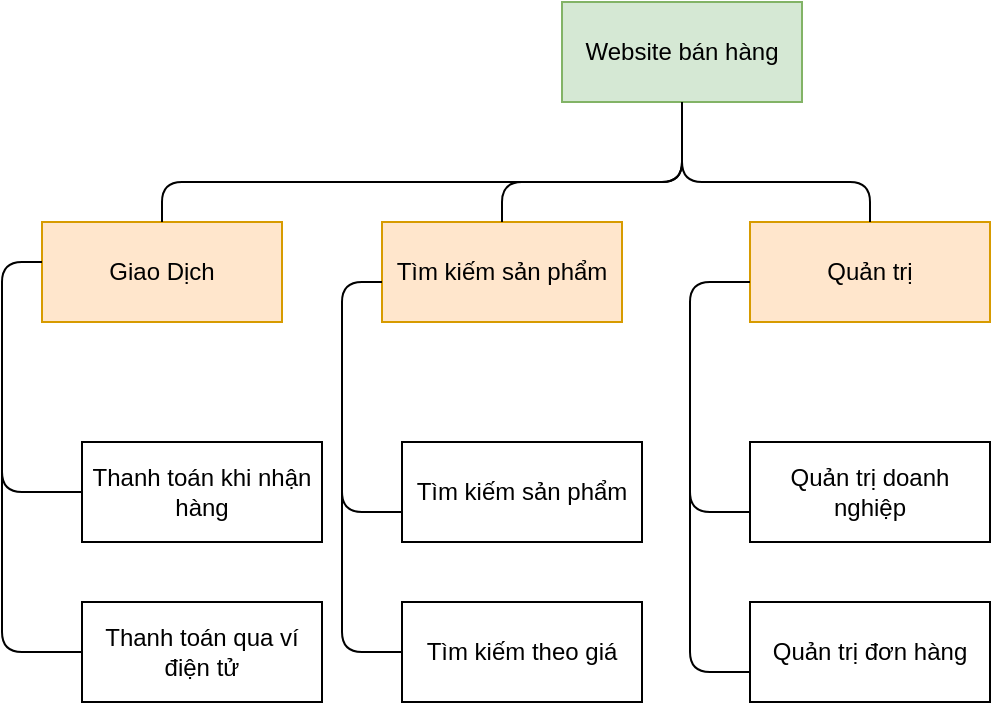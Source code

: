 <mxfile version="14.8.4" type="github">
  <diagram id="C5RBs43oDa-KdzZeNtuy" name="Page-1">
    <mxGraphModel dx="1102" dy="614" grid="1" gridSize="10" guides="1" tooltips="1" connect="1" arrows="1" fold="1" page="1" pageScale="1" pageWidth="827" pageHeight="1169" math="0" shadow="0">
      <root>
        <mxCell id="WIyWlLk6GJQsqaUBKTNV-0" />
        <mxCell id="WIyWlLk6GJQsqaUBKTNV-1" parent="WIyWlLk6GJQsqaUBKTNV-0" />
        <mxCell id="KGBsQp2FqaPfSJsIdFL8-0" value="Website bán hàng" style="rounded=0;whiteSpace=wrap;html=1;fillColor=#d5e8d4;strokeColor=#82b366;" vertex="1" parent="WIyWlLk6GJQsqaUBKTNV-1">
          <mxGeometry x="320" y="70" width="120" height="50" as="geometry" />
        </mxCell>
        <mxCell id="KGBsQp2FqaPfSJsIdFL8-1" value="Giao Dịch" style="rounded=0;whiteSpace=wrap;html=1;fillColor=#ffe6cc;strokeColor=#d79b00;" vertex="1" parent="WIyWlLk6GJQsqaUBKTNV-1">
          <mxGeometry x="60" y="180" width="120" height="50" as="geometry" />
        </mxCell>
        <mxCell id="KGBsQp2FqaPfSJsIdFL8-3" value="Tìm kiếm sản phẩm" style="rounded=0;whiteSpace=wrap;html=1;fillColor=#ffe6cc;strokeColor=#d79b00;" vertex="1" parent="WIyWlLk6GJQsqaUBKTNV-1">
          <mxGeometry x="230" y="180" width="120" height="50" as="geometry" />
        </mxCell>
        <mxCell id="KGBsQp2FqaPfSJsIdFL8-4" value="Quản trị" style="rounded=0;whiteSpace=wrap;html=1;fillColor=#ffe6cc;strokeColor=#d79b00;" vertex="1" parent="WIyWlLk6GJQsqaUBKTNV-1">
          <mxGeometry x="414" y="180" width="120" height="50" as="geometry" />
        </mxCell>
        <mxCell id="KGBsQp2FqaPfSJsIdFL8-7" value="Thanh toán khi nhận hàng&lt;br&gt;" style="rounded=0;whiteSpace=wrap;html=1;" vertex="1" parent="WIyWlLk6GJQsqaUBKTNV-1">
          <mxGeometry x="80" y="290" width="120" height="50" as="geometry" />
        </mxCell>
        <mxCell id="KGBsQp2FqaPfSJsIdFL8-8" value="Thanh toán qua ví điện tử" style="rounded=0;whiteSpace=wrap;html=1;" vertex="1" parent="WIyWlLk6GJQsqaUBKTNV-1">
          <mxGeometry x="80" y="370" width="120" height="50" as="geometry" />
        </mxCell>
        <mxCell id="KGBsQp2FqaPfSJsIdFL8-9" value="" style="endArrow=none;html=1;entryX=0.5;entryY=1;entryDx=0;entryDy=0;exitX=0.5;exitY=0;exitDx=0;exitDy=0;" edge="1" parent="WIyWlLk6GJQsqaUBKTNV-1" source="KGBsQp2FqaPfSJsIdFL8-1" target="KGBsQp2FqaPfSJsIdFL8-0">
          <mxGeometry width="50" height="50" relative="1" as="geometry">
            <mxPoint x="390" y="420" as="sourcePoint" />
            <mxPoint x="440" y="370" as="targetPoint" />
            <Array as="points">
              <mxPoint x="120" y="160" />
              <mxPoint x="380" y="160" />
            </Array>
          </mxGeometry>
        </mxCell>
        <mxCell id="KGBsQp2FqaPfSJsIdFL8-10" value="Tìm kiếm theo giá" style="rounded=0;whiteSpace=wrap;html=1;" vertex="1" parent="WIyWlLk6GJQsqaUBKTNV-1">
          <mxGeometry x="240" y="370" width="120" height="50" as="geometry" />
        </mxCell>
        <mxCell id="KGBsQp2FqaPfSJsIdFL8-11" value="Tìm kiếm sản phẩm" style="rounded=0;whiteSpace=wrap;html=1;" vertex="1" parent="WIyWlLk6GJQsqaUBKTNV-1">
          <mxGeometry x="240" y="290" width="120" height="50" as="geometry" />
        </mxCell>
        <mxCell id="KGBsQp2FqaPfSJsIdFL8-12" value="" style="endArrow=none;html=1;exitX=0.5;exitY=0;exitDx=0;exitDy=0;" edge="1" parent="WIyWlLk6GJQsqaUBKTNV-1" source="KGBsQp2FqaPfSJsIdFL8-3">
          <mxGeometry width="50" height="50" relative="1" as="geometry">
            <mxPoint x="390" y="420" as="sourcePoint" />
            <mxPoint x="380" y="130" as="targetPoint" />
            <Array as="points">
              <mxPoint x="290" y="160" />
              <mxPoint x="380" y="160" />
            </Array>
          </mxGeometry>
        </mxCell>
        <mxCell id="KGBsQp2FqaPfSJsIdFL8-13" value="" style="endArrow=none;html=1;entryX=0.5;entryY=0;entryDx=0;entryDy=0;" edge="1" parent="WIyWlLk6GJQsqaUBKTNV-1" target="KGBsQp2FqaPfSJsIdFL8-4">
          <mxGeometry width="50" height="50" relative="1" as="geometry">
            <mxPoint x="380" y="130" as="sourcePoint" />
            <mxPoint x="440" y="370" as="targetPoint" />
            <Array as="points">
              <mxPoint x="380" y="160" />
              <mxPoint x="474" y="160" />
            </Array>
          </mxGeometry>
        </mxCell>
        <mxCell id="KGBsQp2FqaPfSJsIdFL8-14" value="Quản trị doanh nghiệp" style="rounded=0;whiteSpace=wrap;html=1;" vertex="1" parent="WIyWlLk6GJQsqaUBKTNV-1">
          <mxGeometry x="414" y="290" width="120" height="50" as="geometry" />
        </mxCell>
        <mxCell id="KGBsQp2FqaPfSJsIdFL8-15" value="Quản trị đơn hàng" style="rounded=0;whiteSpace=wrap;html=1;" vertex="1" parent="WIyWlLk6GJQsqaUBKTNV-1">
          <mxGeometry x="414" y="370" width="120" height="50" as="geometry" />
        </mxCell>
        <mxCell id="KGBsQp2FqaPfSJsIdFL8-18" value="" style="endArrow=none;html=1;exitX=0;exitY=0.5;exitDx=0;exitDy=0;" edge="1" parent="WIyWlLk6GJQsqaUBKTNV-1" source="KGBsQp2FqaPfSJsIdFL8-7">
          <mxGeometry width="50" height="50" relative="1" as="geometry">
            <mxPoint x="10" y="250" as="sourcePoint" />
            <mxPoint x="60" y="200" as="targetPoint" />
            <Array as="points">
              <mxPoint x="40" y="315" />
              <mxPoint x="40" y="200" />
            </Array>
          </mxGeometry>
        </mxCell>
        <mxCell id="KGBsQp2FqaPfSJsIdFL8-19" value="" style="endArrow=none;html=1;exitX=0;exitY=0.5;exitDx=0;exitDy=0;" edge="1" parent="WIyWlLk6GJQsqaUBKTNV-1">
          <mxGeometry width="50" height="50" relative="1" as="geometry">
            <mxPoint x="80" y="395" as="sourcePoint" />
            <mxPoint x="40" y="280" as="targetPoint" />
            <Array as="points">
              <mxPoint x="40" y="395" />
              <mxPoint x="40" y="280" />
            </Array>
          </mxGeometry>
        </mxCell>
        <mxCell id="KGBsQp2FqaPfSJsIdFL8-21" value="" style="endArrow=none;html=1;" edge="1" parent="WIyWlLk6GJQsqaUBKTNV-1">
          <mxGeometry width="50" height="50" relative="1" as="geometry">
            <mxPoint x="240" y="325" as="sourcePoint" />
            <mxPoint x="230" y="210" as="targetPoint" />
            <Array as="points">
              <mxPoint x="210" y="325" />
              <mxPoint x="210" y="210" />
            </Array>
          </mxGeometry>
        </mxCell>
        <mxCell id="KGBsQp2FqaPfSJsIdFL8-22" value="" style="endArrow=none;html=1;" edge="1" parent="WIyWlLk6GJQsqaUBKTNV-1">
          <mxGeometry width="50" height="50" relative="1" as="geometry">
            <mxPoint x="240" y="395" as="sourcePoint" />
            <mxPoint x="210" y="280" as="targetPoint" />
            <Array as="points">
              <mxPoint x="210" y="395" />
              <mxPoint x="210" y="280" />
            </Array>
          </mxGeometry>
        </mxCell>
        <mxCell id="KGBsQp2FqaPfSJsIdFL8-24" value="" style="endArrow=none;html=1;entryX=0;entryY=0.6;entryDx=0;entryDy=0;entryPerimeter=0;" edge="1" parent="WIyWlLk6GJQsqaUBKTNV-1" target="KGBsQp2FqaPfSJsIdFL8-4">
          <mxGeometry width="50" height="50" relative="1" as="geometry">
            <mxPoint x="414" y="325" as="sourcePoint" />
            <mxPoint x="404" y="210" as="targetPoint" />
            <Array as="points">
              <mxPoint x="384" y="325" />
              <mxPoint x="384" y="210" />
            </Array>
          </mxGeometry>
        </mxCell>
        <mxCell id="KGBsQp2FqaPfSJsIdFL8-25" value="" style="endArrow=none;html=1;" edge="1" parent="WIyWlLk6GJQsqaUBKTNV-1">
          <mxGeometry width="50" height="50" relative="1" as="geometry">
            <mxPoint x="414" y="405" as="sourcePoint" />
            <mxPoint x="384" y="290" as="targetPoint" />
            <Array as="points">
              <mxPoint x="384" y="405" />
              <mxPoint x="384" y="290" />
            </Array>
          </mxGeometry>
        </mxCell>
      </root>
    </mxGraphModel>
  </diagram>
</mxfile>
